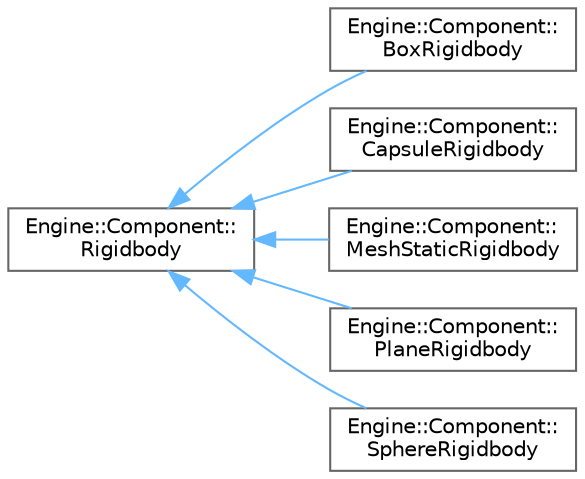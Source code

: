 digraph "Graphical Class Hierarchy"
{
 // LATEX_PDF_SIZE
  bgcolor="transparent";
  edge [fontname=Helvetica,fontsize=10,labelfontname=Helvetica,labelfontsize=10];
  node [fontname=Helvetica,fontsize=10,shape=box,height=0.2,width=0.4];
  rankdir="LR";
  Node0 [label="Engine::Component::\lRigidbody",height=0.2,width=0.4,color="grey40", fillcolor="white", style="filled",URL="$class_engine_1_1_component_1_1_rigidbody.html",tooltip=" "];
  Node0 -> Node1 [dir="back",color="steelblue1",style="solid"];
  Node1 [label="Engine::Component::\lBoxRigidbody",height=0.2,width=0.4,color="grey40", fillcolor="white", style="filled",URL="$class_engine_1_1_component_1_1_box_rigidbody.html",tooltip=" "];
  Node0 -> Node2 [dir="back",color="steelblue1",style="solid"];
  Node2 [label="Engine::Component::\lCapsuleRigidbody",height=0.2,width=0.4,color="grey40", fillcolor="white", style="filled",URL="$class_engine_1_1_component_1_1_capsule_rigidbody.html",tooltip=" "];
  Node0 -> Node3 [dir="back",color="steelblue1",style="solid"];
  Node3 [label="Engine::Component::\lMeshStaticRigidbody",height=0.2,width=0.4,color="grey40", fillcolor="white", style="filled",URL="$class_engine_1_1_component_1_1_mesh_static_rigidbody.html",tooltip="Class used to make a Static Rigidbody from a Mesh object."];
  Node0 -> Node4 [dir="back",color="steelblue1",style="solid"];
  Node4 [label="Engine::Component::\lPlaneRigidbody",height=0.2,width=0.4,color="grey40", fillcolor="white", style="filled",URL="$class_engine_1_1_component_1_1_plane_rigidbody.html",tooltip=" "];
  Node0 -> Node5 [dir="back",color="steelblue1",style="solid"];
  Node5 [label="Engine::Component::\lSphereRigidbody",height=0.2,width=0.4,color="grey40", fillcolor="white", style="filled",URL="$class_engine_1_1_component_1_1_sphere_rigidbody.html",tooltip=" "];
}
